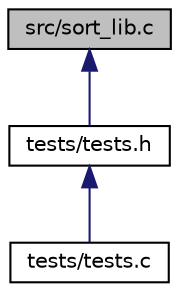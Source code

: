 digraph "src/sort_lib.c"
{
  edge [fontname="Helvetica",fontsize="10",labelfontname="Helvetica",labelfontsize="10"];
  node [fontname="Helvetica",fontsize="10",shape=record];
  Node5 [label="src/sort_lib.c",height=0.2,width=0.4,color="black", fillcolor="grey75", style="filled", fontcolor="black"];
  Node5 -> Node6 [dir="back",color="midnightblue",fontsize="10",style="solid",fontname="Helvetica"];
  Node6 [label="tests/tests.h",height=0.2,width=0.4,color="black", fillcolor="white", style="filled",URL="$tests_8h.html",tooltip="Headers of methods for testing. "];
  Node6 -> Node7 [dir="back",color="midnightblue",fontsize="10",style="solid",fontname="Helvetica"];
  Node7 [label="tests/tests.c",height=0.2,width=0.4,color="black", fillcolor="white", style="filled",URL="$tests_8c.html",tooltip="Run all tests from tests.h. "];
}

